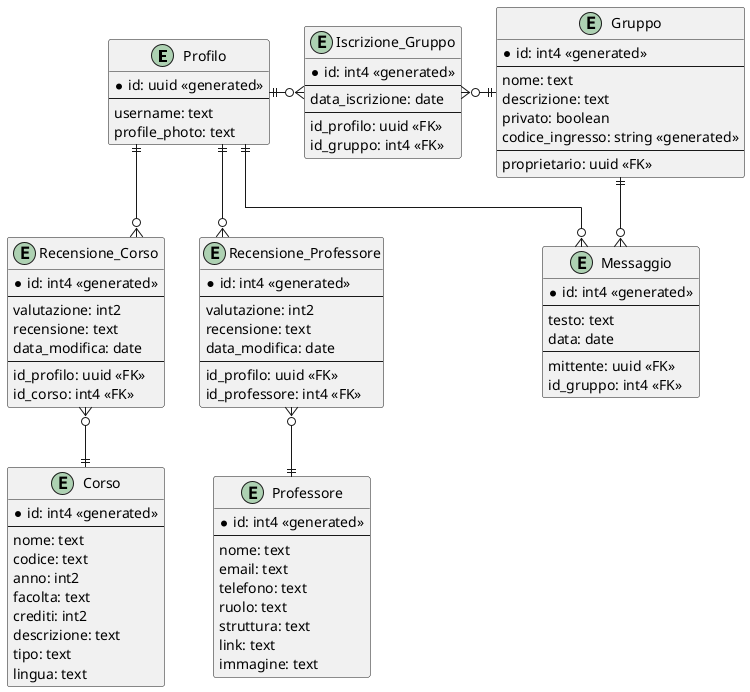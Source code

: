 ' Legenda Frecce
'------------------------
' Zero o Uno        |o--
' Uno               ||--
' Zero o Più        }o--
' Uno o Più         }|--
'------------------------

@startuml ER_Diagram

skinparam linetype ortho

entity Profilo {
    * id: uuid <<generated>>
    --
    username: text
    profile_photo: text
}

entity Professore {
    * id: int4 <<generated>>
    --
    nome: text
    email: text
    telefono: text
    ruolo: text
    struttura: text
    link: text
    immagine: text
}

entity Corso {
    * id: int4 <<generated>>
    --
    nome: text
    codice: text
    anno: int2
    facolta: text
    crediti: int2
    descrizione: text
    tipo: text
    lingua: text
}

entity Recensione_Corso {
    *id: int4 <<generated>>
    --
    valutazione: int2
    recensione: text
    data_modifica: date
    --
    id_profilo: uuid <<FK>>
    id_corso: int4 <<FK>>
}

entity Recensione_Professore {
    *id: int4 <<generated>>
    --
    valutazione: int2
    recensione: text
    data_modifica: date
    --
    id_profilo: uuid <<FK>>
    id_professore: int4 <<FK>>
}

entity Gruppo {
    *id: int4 <<generated>>
    --
    nome: text
    descrizione: text
    privato: boolean
    codice_ingresso: string <<generated>>
    --
    proprietario: uuid <<FK>>
}

entity Iscrizione_Gruppo {
    *id: int4 <<generated>>
    --
    data_iscrizione: date
    --
    id_profilo: uuid <<FK>>
    id_gruppo: int4 <<FK>>
}

entity Messaggio {
    *id: int4 <<generated>>
    --
    testo: text
    data: date
    --
    mittente: uuid <<FK>>
    id_gruppo: int4 <<FK>>
}


Profilo ||-d-o{ Recensione_Corso
Profilo ||-d-o{ Recensione_Professore

Recensione_Corso }o-d-|| Corso
Recensione_Professore }o-d-|| Professore

Profilo ||-o{ Iscrizione_Gruppo
Iscrizione_Gruppo }o-|| Gruppo

Profilo ||-d-o{ Messaggio
Messaggio }o-u-|| Gruppo
Gruppo -[hidden]d- Messaggio


@enduml